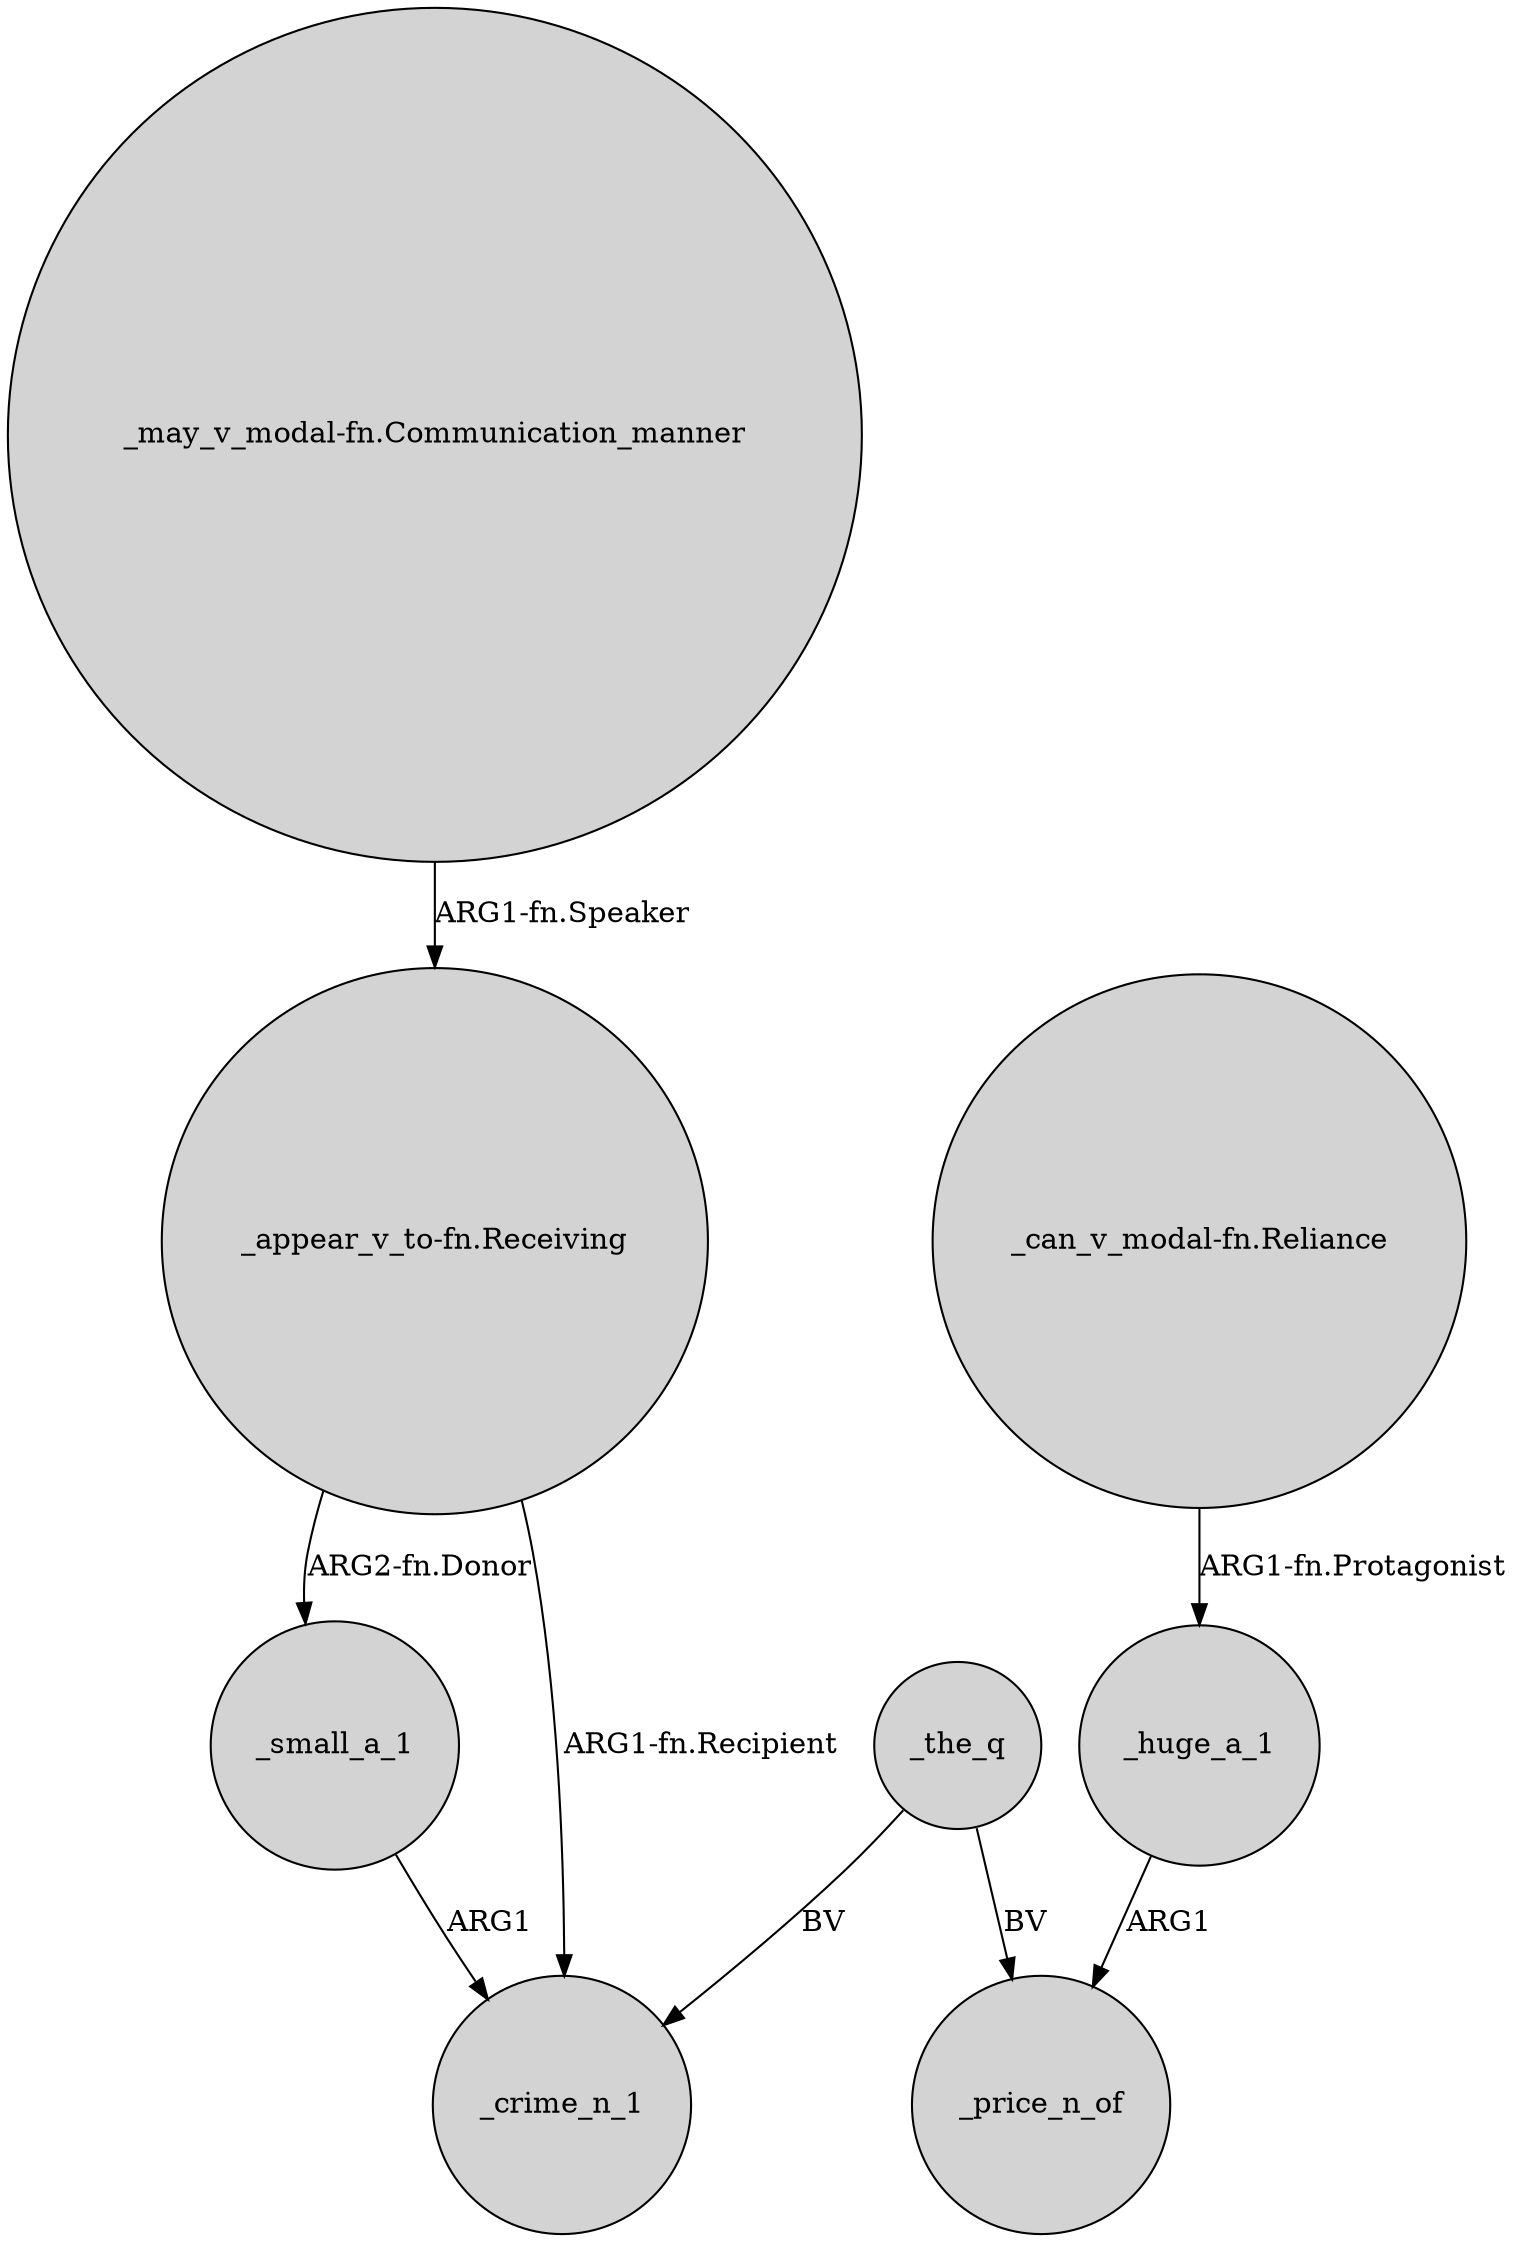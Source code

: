 digraph {
	node [shape=circle style=filled]
	_small_a_1 -> _crime_n_1 [label=ARG1]
	"_can_v_modal-fn.Reliance" -> _huge_a_1 [label="ARG1-fn.Protagonist"]
	"_may_v_modal-fn.Communication_manner" -> "_appear_v_to-fn.Receiving" [label="ARG1-fn.Speaker"]
	_the_q -> _price_n_of [label=BV]
	"_appear_v_to-fn.Receiving" -> _crime_n_1 [label="ARG1-fn.Recipient"]
	"_appear_v_to-fn.Receiving" -> _small_a_1 [label="ARG2-fn.Donor"]
	_huge_a_1 -> _price_n_of [label=ARG1]
	_the_q -> _crime_n_1 [label=BV]
}
